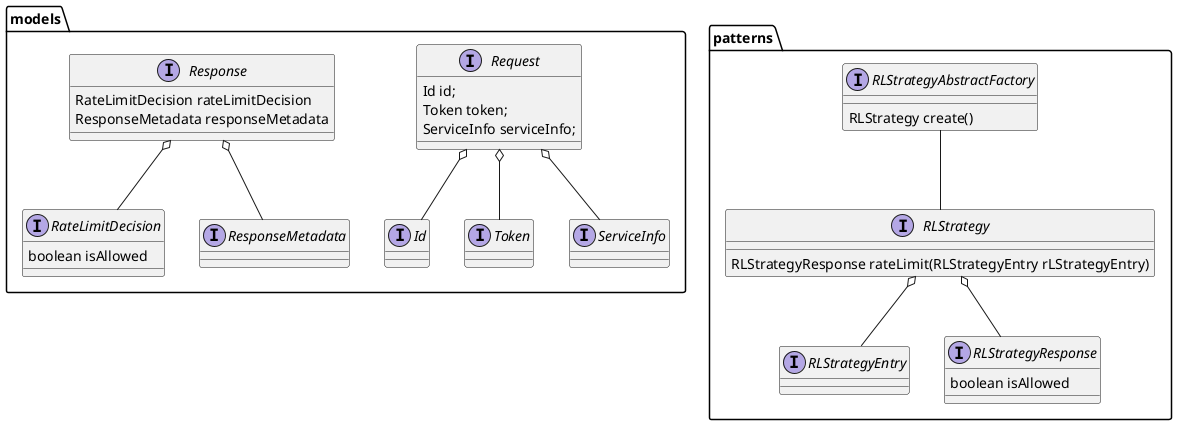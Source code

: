 @startuml

package models {
    interface Id {

    }

    interface Token {

    }

    interface ServiceInfo {
    }

    interface Request {
        Id id;
        Token token;
        ServiceInfo serviceInfo;
    }

    Request o-- Id
    Request o-- Token
    Request o-- ServiceInfo

    interface RateLimitDecision {
        boolean isAllowed
    }

    interface ResponseMetadata {
    }

    interface Response {
        RateLimitDecision rateLimitDecision
        ResponseMetadata responseMetadata
    }

    Response o-- RateLimitDecision
    Response o-- ResponseMetadata
}

package patterns {
    interface RLStrategyEntry {
    }

    interface RLStrategyResponse {
        boolean isAllowed
    }

    interface RLStrategy {
        RLStrategyResponse rateLimit(RLStrategyEntry rLStrategyEntry)
    }

    RLStrategy o-- RLStrategyEntry
    RLStrategy o-- RLStrategyResponse

    interface RLStrategyAbstractFactory {
        RLStrategy create()
    }

    RLStrategyAbstractFactory -- RLStrategy
}
@enduml